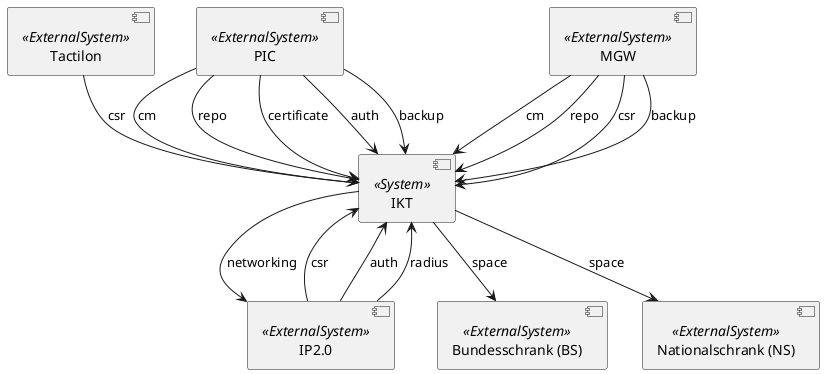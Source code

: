@startuml

skinparam monochrome true
skinparam componentStyle uml2
component Tactilon as "Tactilon" <<ExternalSystem>>
component IP2__T_0 as "IP2.0" <<ExternalSystem>>
component PIC as "PIC" <<ExternalSystem>>
component MGW as "MGW" <<ExternalSystem>>
component Bundesschrank__F___N_BS__O_ as "Bundesschrank (BS)" <<ExternalSystem>>
component Nationalschrank__F___N_NS__O_ as "Nationalschrank (NS)" <<ExternalSystem>>
component IKT as "IKT" <<System>>
Tactilon --> IKT : "csr"
IP2__T_0 --> IKT : "csr"
IP2__T_0 --> IKT : "auth"
IP2__T_0 --> IKT : "radius"
PIC --> IKT : "cm"
PIC --> IKT : "repo"
PIC --> IKT : "certificate"
PIC --> IKT : "auth"
PIC --> IKT : "backup"
MGW --> IKT : "cm"
MGW --> IKT : "repo"
MGW --> IKT : "csr"
MGW --> IKT : "backup"
IKT --> Bundesschrank__F___N_BS__O_ : "space"
IKT --> Nationalschrank__F___N_NS__O_ : "space"
IKT --> IP2__T_0 : "networking"

' Begin Protected Region [[layouting]]

' End Protected Region   [[layouting]]
@enduml
' Actifsource ID=[dc5bfacd-eaac-11e8-88d3-bfc6b992bdec,ca171327-ef1d-11e8-be8a-b748ff8f0a75,Hash]
